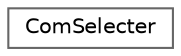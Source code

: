 digraph "クラス階層図"
{
 // LATEX_PDF_SIZE
  bgcolor="transparent";
  edge [fontname=Helvetica,fontsize=10,labelfontname=Helvetica,labelfontsize=10];
  node [fontname=Helvetica,fontsize=10,shape=box,height=0.2,width=0.4];
  rankdir="LR";
  Node0 [id="Node000000",label="ComSelecter",height=0.2,width=0.4,color="grey40", fillcolor="white", style="filled",URL="$class_com_selecter.html",tooltip="重心を求めるクラス．波東さんのプログラムにおけるCCCの処理を行っている．"];
}
